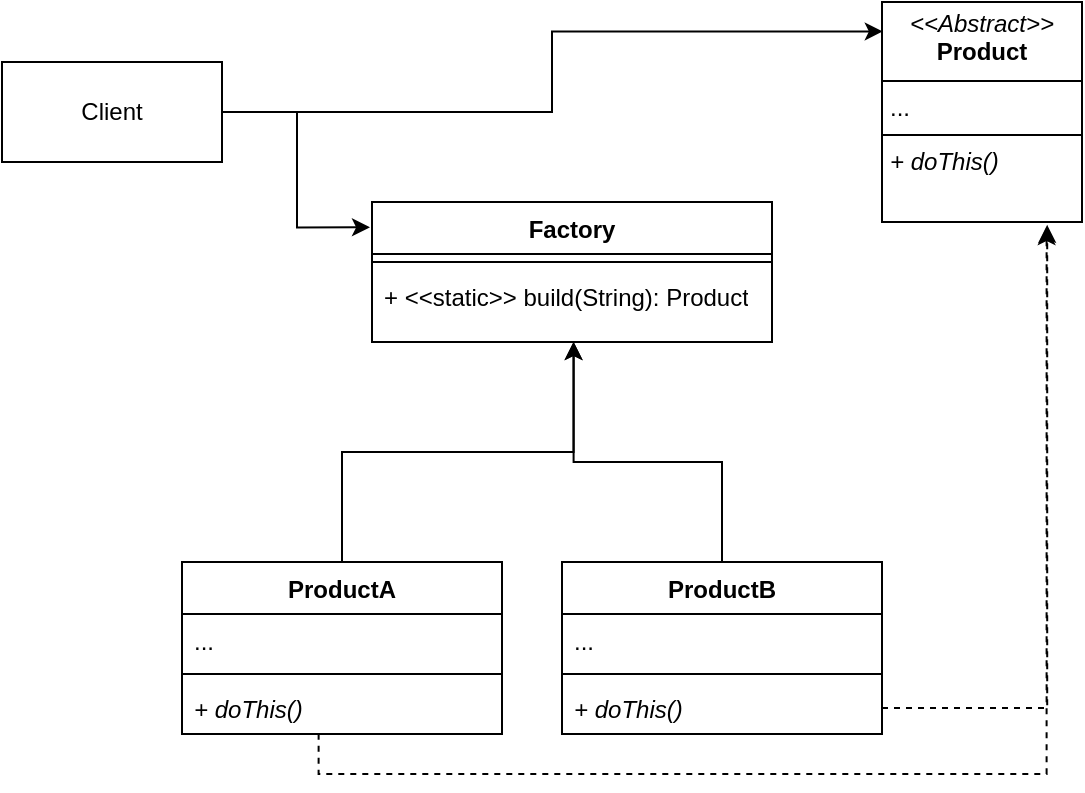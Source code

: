 <mxfile version="24.4.0" type="device">
  <diagram name="Page-1" id="SrIaJ8GOVn_6CQrzzviQ">
    <mxGraphModel dx="875" dy="483" grid="1" gridSize="10" guides="1" tooltips="1" connect="1" arrows="1" fold="1" page="1" pageScale="1" pageWidth="850" pageHeight="1100" math="0" shadow="0">
      <root>
        <mxCell id="0" />
        <mxCell id="1" parent="0" />
        <mxCell id="spCB8Bqc-rcDiecZkYbi-1" value="ProductB" style="swimlane;fontStyle=1;align=center;verticalAlign=top;childLayout=stackLayout;horizontal=1;startSize=26;horizontalStack=0;resizeParent=1;resizeParentMax=0;resizeLast=0;collapsible=1;marginBottom=0;whiteSpace=wrap;html=1;" vertex="1" parent="1">
          <mxGeometry x="320" y="310" width="160" height="86" as="geometry" />
        </mxCell>
        <mxCell id="spCB8Bqc-rcDiecZkYbi-2" value="..." style="text;strokeColor=none;fillColor=none;align=left;verticalAlign=top;spacingLeft=4;spacingRight=4;overflow=hidden;rotatable=0;points=[[0,0.5],[1,0.5]];portConstraint=eastwest;whiteSpace=wrap;html=1;" vertex="1" parent="spCB8Bqc-rcDiecZkYbi-1">
          <mxGeometry y="26" width="160" height="26" as="geometry" />
        </mxCell>
        <mxCell id="spCB8Bqc-rcDiecZkYbi-3" value="" style="line;strokeWidth=1;fillColor=none;align=left;verticalAlign=middle;spacingTop=-1;spacingLeft=3;spacingRight=3;rotatable=0;labelPosition=right;points=[];portConstraint=eastwest;strokeColor=inherit;" vertex="1" parent="spCB8Bqc-rcDiecZkYbi-1">
          <mxGeometry y="52" width="160" height="8" as="geometry" />
        </mxCell>
        <mxCell id="spCB8Bqc-rcDiecZkYbi-4" value="&lt;i&gt;+ doThis()&lt;/i&gt;" style="text;strokeColor=none;fillColor=none;align=left;verticalAlign=top;spacingLeft=4;spacingRight=4;overflow=hidden;rotatable=0;points=[[0,0.5],[1,0.5]];portConstraint=eastwest;whiteSpace=wrap;html=1;" vertex="1" parent="spCB8Bqc-rcDiecZkYbi-1">
          <mxGeometry y="60" width="160" height="26" as="geometry" />
        </mxCell>
        <mxCell id="spCB8Bqc-rcDiecZkYbi-5" value="ProductA" style="swimlane;fontStyle=1;align=center;verticalAlign=top;childLayout=stackLayout;horizontal=1;startSize=26;horizontalStack=0;resizeParent=1;resizeParentMax=0;resizeLast=0;collapsible=1;marginBottom=0;whiteSpace=wrap;html=1;" vertex="1" parent="1">
          <mxGeometry x="130" y="310" width="160" height="86" as="geometry" />
        </mxCell>
        <mxCell id="spCB8Bqc-rcDiecZkYbi-6" value="..." style="text;strokeColor=none;fillColor=none;align=left;verticalAlign=top;spacingLeft=4;spacingRight=4;overflow=hidden;rotatable=0;points=[[0,0.5],[1,0.5]];portConstraint=eastwest;whiteSpace=wrap;html=1;" vertex="1" parent="spCB8Bqc-rcDiecZkYbi-5">
          <mxGeometry y="26" width="160" height="26" as="geometry" />
        </mxCell>
        <mxCell id="spCB8Bqc-rcDiecZkYbi-7" value="" style="line;strokeWidth=1;fillColor=none;align=left;verticalAlign=middle;spacingTop=-1;spacingLeft=3;spacingRight=3;rotatable=0;labelPosition=right;points=[];portConstraint=eastwest;strokeColor=inherit;" vertex="1" parent="spCB8Bqc-rcDiecZkYbi-5">
          <mxGeometry y="52" width="160" height="8" as="geometry" />
        </mxCell>
        <mxCell id="spCB8Bqc-rcDiecZkYbi-8" value="&lt;i&gt;+ doThis()&lt;/i&gt;" style="text;strokeColor=none;fillColor=none;align=left;verticalAlign=top;spacingLeft=4;spacingRight=4;overflow=hidden;rotatable=0;points=[[0,0.5],[1,0.5]];portConstraint=eastwest;whiteSpace=wrap;html=1;" vertex="1" parent="spCB8Bqc-rcDiecZkYbi-5">
          <mxGeometry y="60" width="160" height="26" as="geometry" />
        </mxCell>
        <mxCell id="spCB8Bqc-rcDiecZkYbi-13" value="Factory" style="swimlane;fontStyle=1;align=center;verticalAlign=top;childLayout=stackLayout;horizontal=1;startSize=26;horizontalStack=0;resizeParent=1;resizeParentMax=0;resizeLast=0;collapsible=1;marginBottom=0;whiteSpace=wrap;html=1;" vertex="1" parent="1">
          <mxGeometry x="225" y="130" width="200" height="70" as="geometry" />
        </mxCell>
        <mxCell id="spCB8Bqc-rcDiecZkYbi-15" value="" style="line;strokeWidth=1;fillColor=none;align=left;verticalAlign=middle;spacingTop=-1;spacingLeft=3;spacingRight=3;rotatable=0;labelPosition=right;points=[];portConstraint=eastwest;strokeColor=inherit;" vertex="1" parent="spCB8Bqc-rcDiecZkYbi-13">
          <mxGeometry y="26" width="200" height="8" as="geometry" />
        </mxCell>
        <mxCell id="spCB8Bqc-rcDiecZkYbi-16" value="+ &amp;lt;&amp;lt;static&amp;gt;&amp;gt; build(String): Product" style="text;strokeColor=none;fillColor=none;align=left;verticalAlign=top;spacingLeft=4;spacingRight=4;overflow=hidden;rotatable=0;points=[[0,0.5],[1,0.5]];portConstraint=eastwest;whiteSpace=wrap;html=1;" vertex="1" parent="spCB8Bqc-rcDiecZkYbi-13">
          <mxGeometry y="34" width="200" height="36" as="geometry" />
        </mxCell>
        <mxCell id="spCB8Bqc-rcDiecZkYbi-17" value="Client" style="html=1;whiteSpace=wrap;" vertex="1" parent="1">
          <mxGeometry x="40" y="60" width="110" height="50" as="geometry" />
        </mxCell>
        <mxCell id="spCB8Bqc-rcDiecZkYbi-18" value="&lt;p style=&quot;margin:0px;margin-top:4px;text-align:center;&quot;&gt;&lt;i&gt;&amp;lt;&amp;lt;Abstract&amp;gt;&amp;gt;&lt;/i&gt;&lt;br&gt;&lt;b&gt;Product&lt;/b&gt;&lt;/p&gt;&lt;hr size=&quot;1&quot; style=&quot;border-style:solid;&quot;&gt;&lt;p style=&quot;margin:0px;margin-left:4px;&quot;&gt;...&lt;/p&gt;&lt;hr size=&quot;1&quot; style=&quot;border-style:solid;&quot;&gt;&lt;p style=&quot;margin:0px;margin-left:4px;&quot;&gt;&lt;i&gt;+ doThis()&lt;/i&gt;&lt;/p&gt;" style="verticalAlign=top;align=left;overflow=fill;html=1;whiteSpace=wrap;" vertex="1" parent="1">
          <mxGeometry x="480" y="30" width="100" height="110" as="geometry" />
        </mxCell>
        <mxCell id="spCB8Bqc-rcDiecZkYbi-19" style="edgeStyle=orthogonalEdgeStyle;rounded=0;orthogonalLoop=1;jettySize=auto;html=1;entryX=0.004;entryY=0.134;entryDx=0;entryDy=0;entryPerimeter=0;" edge="1" parent="1" source="spCB8Bqc-rcDiecZkYbi-17" target="spCB8Bqc-rcDiecZkYbi-18">
          <mxGeometry relative="1" as="geometry" />
        </mxCell>
        <mxCell id="spCB8Bqc-rcDiecZkYbi-20" style="edgeStyle=orthogonalEdgeStyle;rounded=0;orthogonalLoop=1;jettySize=auto;html=1;entryX=-0.005;entryY=0.181;entryDx=0;entryDy=0;entryPerimeter=0;" edge="1" parent="1" source="spCB8Bqc-rcDiecZkYbi-17" target="spCB8Bqc-rcDiecZkYbi-13">
          <mxGeometry relative="1" as="geometry" />
        </mxCell>
        <mxCell id="spCB8Bqc-rcDiecZkYbi-21" style="edgeStyle=orthogonalEdgeStyle;rounded=0;orthogonalLoop=1;jettySize=auto;html=1;entryX=0.504;entryY=0.998;entryDx=0;entryDy=0;entryPerimeter=0;" edge="1" parent="1" source="spCB8Bqc-rcDiecZkYbi-5" target="spCB8Bqc-rcDiecZkYbi-16">
          <mxGeometry relative="1" as="geometry" />
        </mxCell>
        <mxCell id="spCB8Bqc-rcDiecZkYbi-22" style="edgeStyle=orthogonalEdgeStyle;rounded=0;orthogonalLoop=1;jettySize=auto;html=1;exitX=0.5;exitY=0;exitDx=0;exitDy=0;entryX=0.504;entryY=1;entryDx=0;entryDy=0;entryPerimeter=0;" edge="1" parent="1" source="spCB8Bqc-rcDiecZkYbi-1" target="spCB8Bqc-rcDiecZkYbi-16">
          <mxGeometry relative="1" as="geometry">
            <mxPoint x="390" y="320" as="sourcePoint" />
            <mxPoint x="325" y="200" as="targetPoint" />
            <Array as="points">
              <mxPoint x="400" y="260" />
              <mxPoint x="326" y="260" />
            </Array>
          </mxGeometry>
        </mxCell>
        <mxCell id="spCB8Bqc-rcDiecZkYbi-24" style="edgeStyle=orthogonalEdgeStyle;rounded=0;orthogonalLoop=1;jettySize=auto;html=1;entryX=0.823;entryY=1.023;entryDx=0;entryDy=0;entryPerimeter=0;exitX=0.427;exitY=0.994;exitDx=0;exitDy=0;exitPerimeter=0;dashed=1;" edge="1" parent="1" source="spCB8Bqc-rcDiecZkYbi-8" target="spCB8Bqc-rcDiecZkYbi-18">
          <mxGeometry relative="1" as="geometry" />
        </mxCell>
        <mxCell id="spCB8Bqc-rcDiecZkYbi-25" style="edgeStyle=orthogonalEdgeStyle;rounded=0;orthogonalLoop=1;jettySize=auto;html=1;entryX=0.826;entryY=1.013;entryDx=0;entryDy=0;entryPerimeter=0;exitX=1;exitY=0.5;exitDx=0;exitDy=0;dashed=1;" edge="1" parent="1" source="spCB8Bqc-rcDiecZkYbi-4" target="spCB8Bqc-rcDiecZkYbi-18">
          <mxGeometry relative="1" as="geometry" />
        </mxCell>
      </root>
    </mxGraphModel>
  </diagram>
</mxfile>
